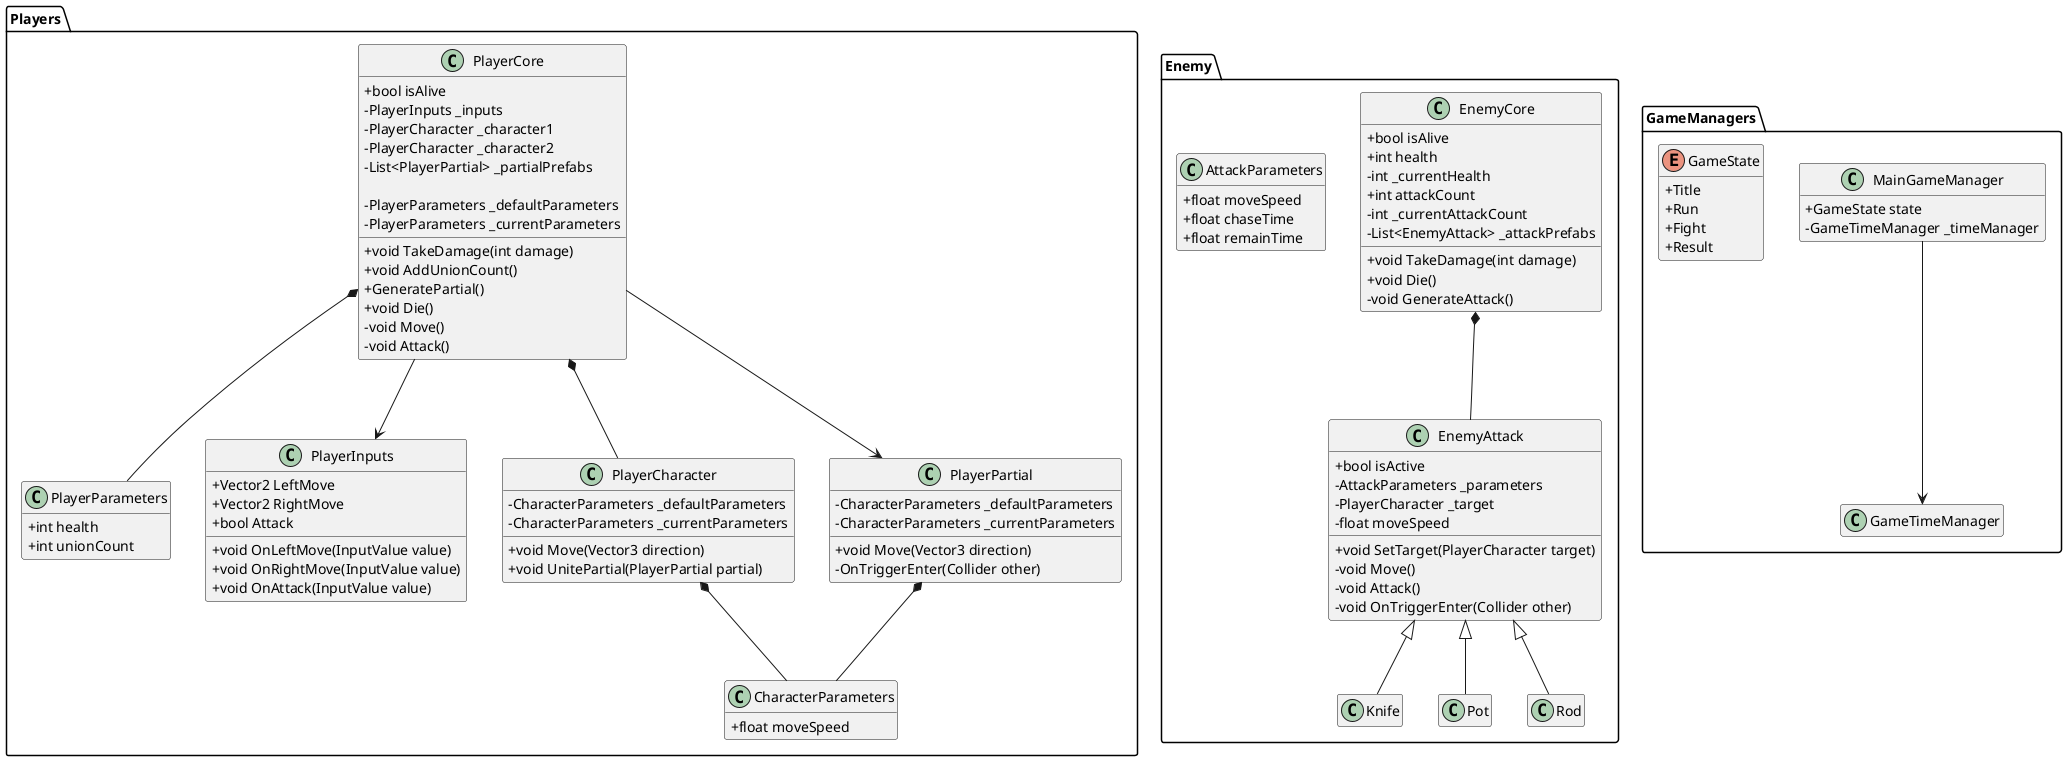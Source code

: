 @startuml Class
skinparam classAttributeIconSize 0
hide empty members

namespace Players {
    class PlayerParameters{
        + int health
        + int unionCount
    }

    class CharacterParameters{
        + float moveSpeed
    }

    class PlayerInputs{
        + Vector2 LeftMove
        + Vector2 RightMove
        + bool Attack

        + void OnLeftMove(InputValue value)
        + void OnRightMove(InputValue value)
        + void OnAttack(InputValue value)
    }


    class PlayerCore {
        + bool isAlive
        - PlayerInputs _inputs
        - PlayerCharacter _character1
        - PlayerCharacter _character2
        - List<PlayerPartial> _partialPrefabs

        - PlayerParameters _defaultParameters
        - PlayerParameters _currentParameters

        + void TakeDamage(int damage)
        + void AddUnionCount()
        + GeneratePartial()
        + void Die()
        - void Move()
        - void Attack()
    }

    PlayerCore --> PlayerInputs
    PlayerCore *-- PlayerParameters

    class PlayerCharacter {
        - CharacterParameters _defaultParameters
        - CharacterParameters _currentParameters

        + void Move(Vector3 direction)
        + void UnitePartial(PlayerPartial partial)
    }

    PlayerCore *-- PlayerCharacter
    PlayerCharacter *-- CharacterParameters

    class PlayerPartial {
        - CharacterParameters _defaultParameters
        - CharacterParameters _currentParameters

        + void Move(Vector3 direction)
        - OnTriggerEnter(Collider other)
    }

    PlayerCore --> PlayerPartial
    PlayerPartial *-- CharacterParameters
}

namespace Enemy {
    class EnemyCore {
        + bool isAlive
        + int health
        - int _currentHealth
        + int attackCount
        - int _currentAttackCount
        - List<EnemyAttack> _attackPrefabs

        + void TakeDamage(int damage)
        + void Die()
        - void GenerateAttack()
    }

    class AttackParameters {
        + float moveSpeed
        + float chaseTime
        + float remainTime
    }

    class EnemyAttack {
        + bool isActive
        - AttackParameters _parameters
        - PlayerCharacter _target
        - float moveSpeed

        + void SetTarget(PlayerCharacter target)
        - void Move()
        - void Attack()
        - void OnTriggerEnter(Collider other)
    }

    EnemyCore *-- EnemyAttack

    class Knife
    class Pot
    Class Rod

    EnemyAttack <|-- Knife
    EnemyAttack <|-- Pot
    EnemyAttack <|-- Rod
}

namespace GameManagers {
    class MainGameManager {
        + GameState state
        - GameTimeManager _timeManager
    }

    enum GameState{
        + Title
        + Run
        + Fight
        + Result
    }

    class GameTimeManager

    MainGameManager --> GameTimeManager
}

@enduml
